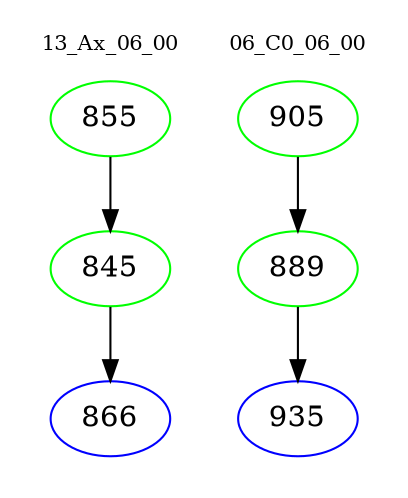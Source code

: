 digraph{
subgraph cluster_0 {
color = white
label = "13_Ax_06_00";
fontsize=10;
T0_855 [label="855", color="green"]
T0_855 -> T0_845 [color="black"]
T0_845 [label="845", color="green"]
T0_845 -> T0_866 [color="black"]
T0_866 [label="866", color="blue"]
}
subgraph cluster_1 {
color = white
label = "06_C0_06_00";
fontsize=10;
T1_905 [label="905", color="green"]
T1_905 -> T1_889 [color="black"]
T1_889 [label="889", color="green"]
T1_889 -> T1_935 [color="black"]
T1_935 [label="935", color="blue"]
}
}
